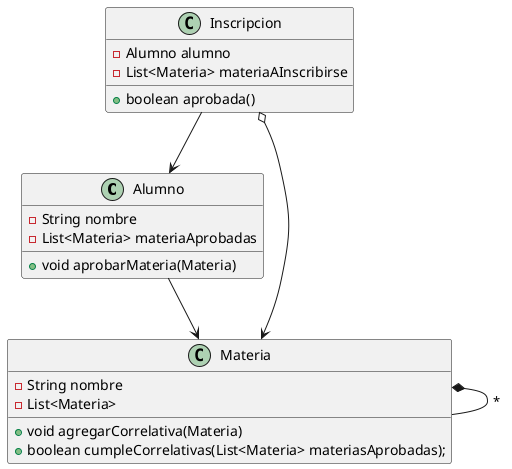 @startuml
'https://plantuml.com/class-diagram

class Alumno {
    - String nombre
    - List<Materia> materiaAprobadas
    + void aprobarMateria(Materia)
}

class Materia {
    - String nombre
    - List<Materia>
    + void agregarCorrelativa(Materia)
    + boolean cumpleCorrelativas(List<Materia> materiasAprobadas);
}

class Inscripcion {
    - Alumno alumno
    - List<Materia> materiaAInscribirse
    + boolean aprobada()
}

Alumno --> Materia
Inscripcion --> Alumno
Inscripcion o--> Materia
Materia *-- Materia : *

@enduml